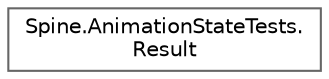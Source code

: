 digraph "类继承关系图"
{
 // LATEX_PDF_SIZE
  bgcolor="transparent";
  edge [fontname=Helvetica,fontsize=10,labelfontname=Helvetica,labelfontsize=10];
  node [fontname=Helvetica,fontsize=10,shape=box,height=0.2,width=0.4];
  rankdir="LR";
  Node0 [id="Node000000",label="Spine.AnimationStateTests.\lResult",height=0.2,width=0.4,color="grey40", fillcolor="white", style="filled",URL="$class_spine_1_1_animation_state_tests_1_1_result.html",tooltip=" "];
}
